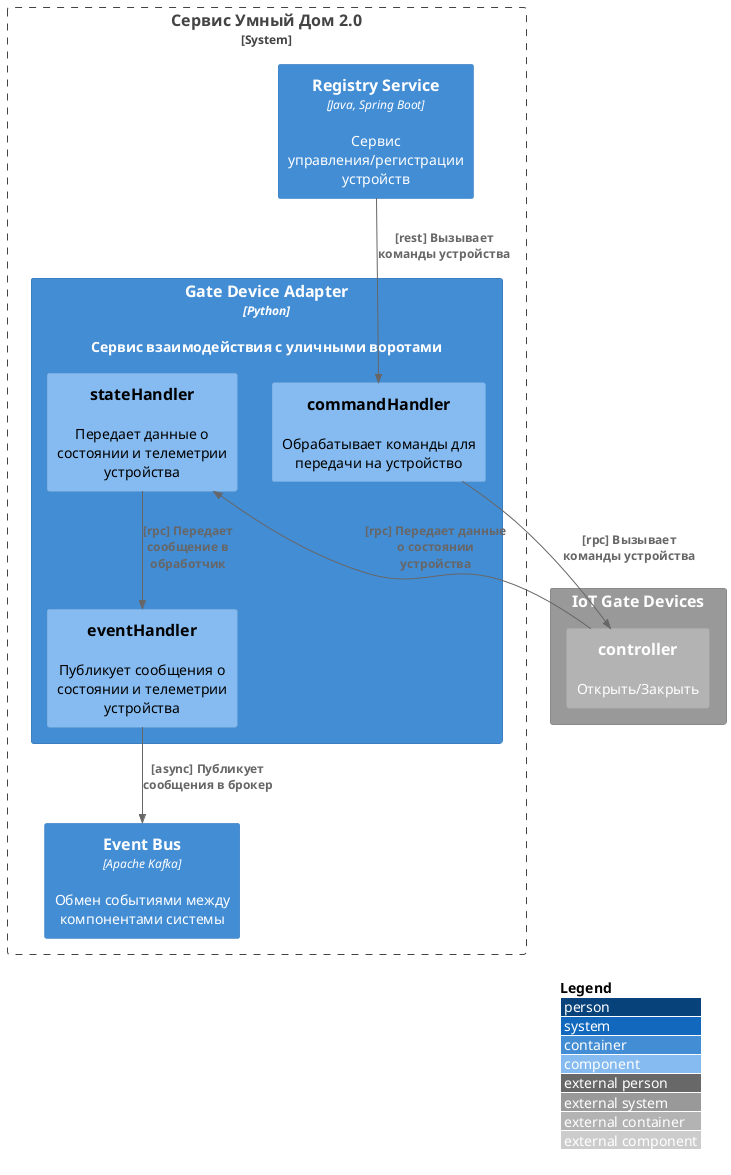 @startuml

!include <C4/C4_Container>
!include <C4/C4_Component>

LAYOUT_TOP_DOWN()

LAYOUT_WITH_LEGEND()

System_Boundary(system, "Сервис Умный Дом 2.0") {

    Container(gate, "Gate Device Adapter", "Python", "Сервис взаимодействия с уличными воротами") {

        Component(rpc, "stateHandler", "", "Передает данные о состоянии и телеметрии устройства")
        
        Component(event, "eventHandler", "", "Публикует сообщения о состоянии и телеметрии устройства")
        
        Component(command, "commandHandler", "", "Обрабатывает команды для передачи на устройство")

    }

    Container(device, "Registry Service", "Java, Spring Boot", "Сервис управления/регистрации устройств")

    Container(bus, "Event Bus", "Apache Kafka", "Обмен событиями между компонентами системы")

}

System_Ext(iot_gate, "IoT Gate Devices") {

    Container_Ext(iot_gate_controller, "controller", "", "Открыть/Закрыть")
}

Rel(event, bus, "[async] Публикует сообщения в брокер")

Rel(iot_gate_controller, rpc, "[rpc] Передает данные о состоянии устройства")

Rel(rpc, event, "[rpc] Передает сообщение в обработчик")

Rel(device, command, "[rest] Вызывает команды устройства")

Rel(command, iot_gate_controller, "[rpc] Вызывает команды устройства")


@enduml
